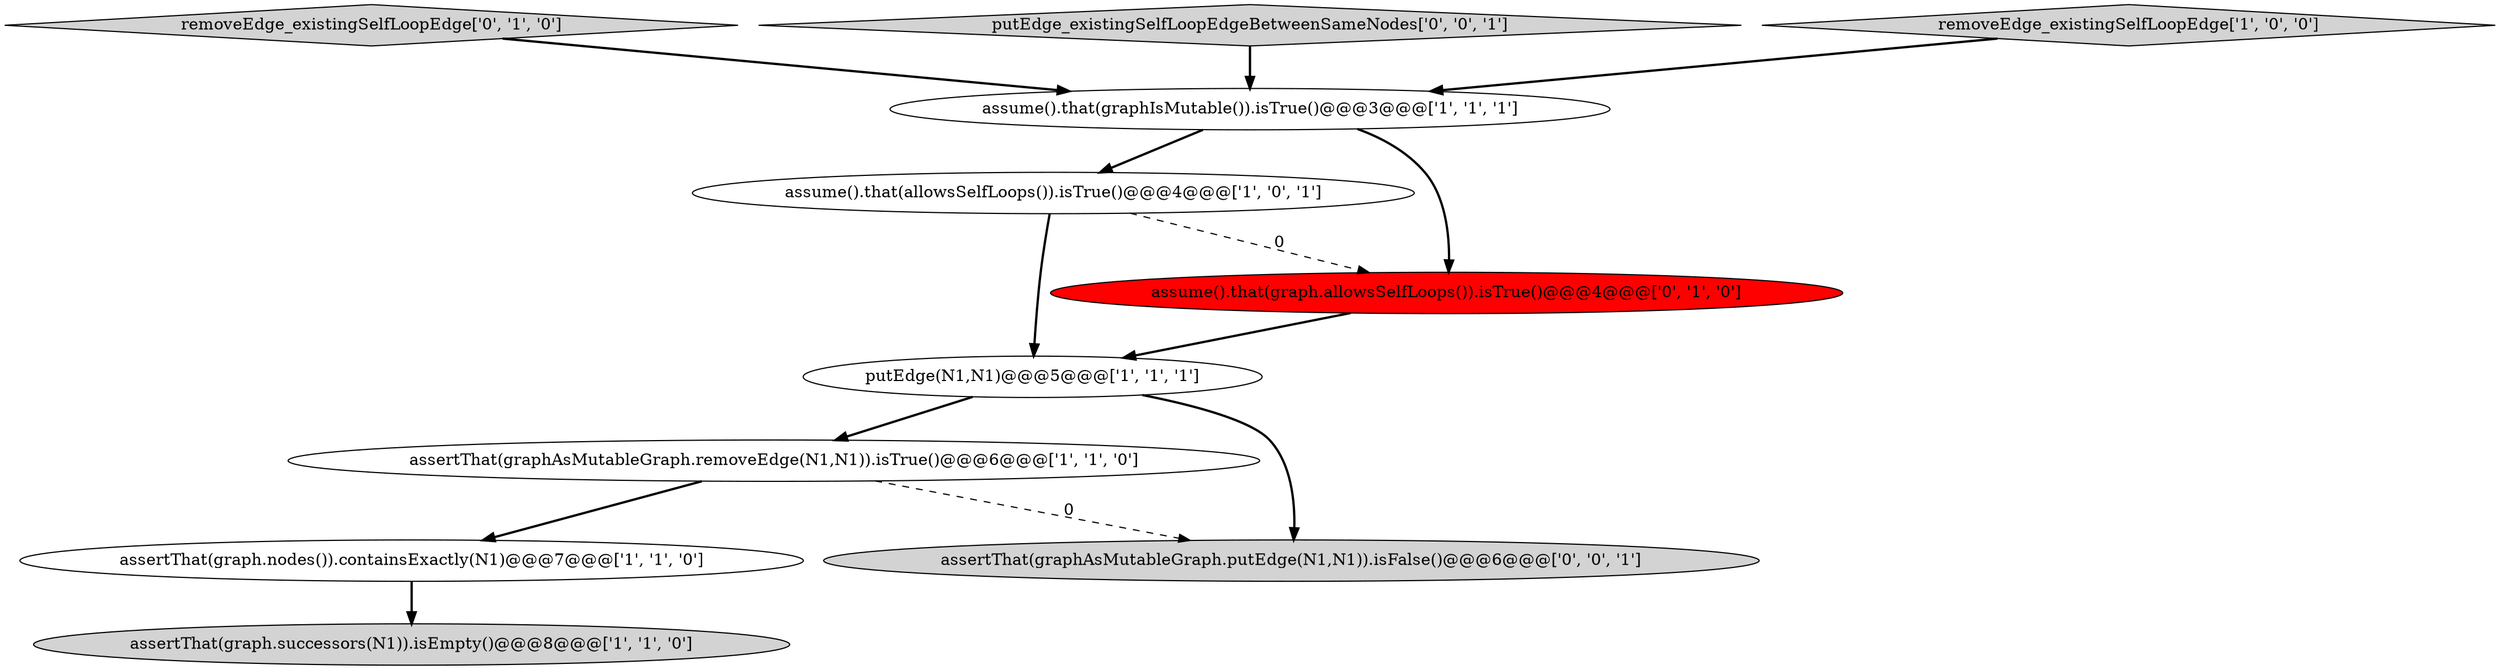 digraph {
3 [style = filled, label = "assertThat(graph.successors(N1)).isEmpty()@@@8@@@['1', '1', '0']", fillcolor = lightgray, shape = ellipse image = "AAA0AAABBB1BBB"];
1 [style = filled, label = "assume().that(allowsSelfLoops()).isTrue()@@@4@@@['1', '0', '1']", fillcolor = white, shape = ellipse image = "AAA0AAABBB1BBB"];
7 [style = filled, label = "removeEdge_existingSelfLoopEdge['0', '1', '0']", fillcolor = lightgray, shape = diamond image = "AAA0AAABBB2BBB"];
10 [style = filled, label = "putEdge_existingSelfLoopEdgeBetweenSameNodes['0', '0', '1']", fillcolor = lightgray, shape = diamond image = "AAA0AAABBB3BBB"];
4 [style = filled, label = "assertThat(graph.nodes()).containsExactly(N1)@@@7@@@['1', '1', '0']", fillcolor = white, shape = ellipse image = "AAA0AAABBB1BBB"];
5 [style = filled, label = "assertThat(graphAsMutableGraph.removeEdge(N1,N1)).isTrue()@@@6@@@['1', '1', '0']", fillcolor = white, shape = ellipse image = "AAA0AAABBB1BBB"];
2 [style = filled, label = "assume().that(graphIsMutable()).isTrue()@@@3@@@['1', '1', '1']", fillcolor = white, shape = ellipse image = "AAA0AAABBB1BBB"];
8 [style = filled, label = "assume().that(graph.allowsSelfLoops()).isTrue()@@@4@@@['0', '1', '0']", fillcolor = red, shape = ellipse image = "AAA1AAABBB2BBB"];
6 [style = filled, label = "putEdge(N1,N1)@@@5@@@['1', '1', '1']", fillcolor = white, shape = ellipse image = "AAA0AAABBB1BBB"];
0 [style = filled, label = "removeEdge_existingSelfLoopEdge['1', '0', '0']", fillcolor = lightgray, shape = diamond image = "AAA0AAABBB1BBB"];
9 [style = filled, label = "assertThat(graphAsMutableGraph.putEdge(N1,N1)).isFalse()@@@6@@@['0', '0', '1']", fillcolor = lightgray, shape = ellipse image = "AAA0AAABBB3BBB"];
4->3 [style = bold, label=""];
6->5 [style = bold, label=""];
10->2 [style = bold, label=""];
1->8 [style = dashed, label="0"];
8->6 [style = bold, label=""];
1->6 [style = bold, label=""];
5->9 [style = dashed, label="0"];
6->9 [style = bold, label=""];
7->2 [style = bold, label=""];
2->1 [style = bold, label=""];
5->4 [style = bold, label=""];
2->8 [style = bold, label=""];
0->2 [style = bold, label=""];
}

